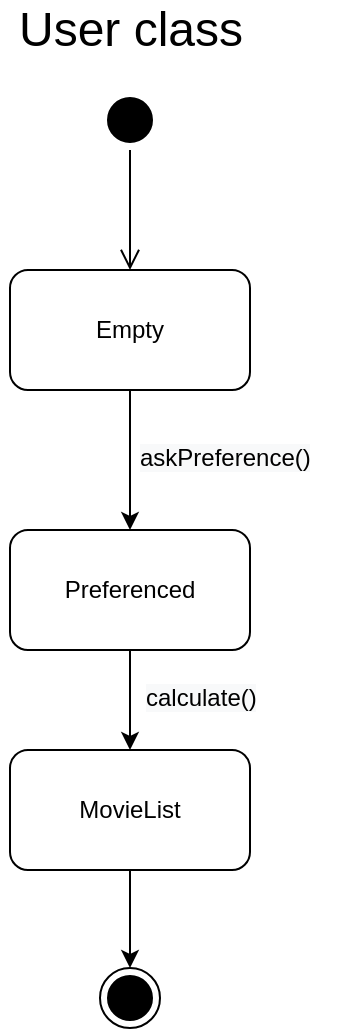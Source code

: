 <mxfile version="14.6.6" type="device" pages="3"><diagram id="JLu0gfOX7xaMHAZME9z_" name="Page-1"><mxGraphModel dx="977" dy="527" grid="1" gridSize="10" guides="1" tooltips="1" connect="1" arrows="1" fold="1" page="1" pageScale="1" pageWidth="827" pageHeight="1169" math="0" shadow="0"><root><mxCell id="0"/><mxCell id="1" parent="0"/><mxCell id="Tg82wD6R6CvKLoS5Acai-1" value="" style="ellipse;html=1;shape=startState;fillColor=#000000;" parent="1" vertex="1"><mxGeometry x="422" y="130" width="30" height="30" as="geometry"/></mxCell><mxCell id="Tg82wD6R6CvKLoS5Acai-2" value="" style="edgeStyle=orthogonalEdgeStyle;html=1;verticalAlign=bottom;endArrow=open;endSize=8;" parent="1" source="Tg82wD6R6CvKLoS5Acai-1" edge="1"><mxGeometry relative="1" as="geometry"><mxPoint x="437" y="220" as="targetPoint"/></mxGeometry></mxCell><mxCell id="Tg82wD6R6CvKLoS5Acai-7" value="Empty" style="rounded=1;whiteSpace=wrap;html=1;strokeColor=#000000;" parent="1" vertex="1"><mxGeometry x="377" y="220" width="120" height="60" as="geometry"/></mxCell><mxCell id="Tg82wD6R6CvKLoS5Acai-16" style="edgeStyle=orthogonalEdgeStyle;rounded=0;orthogonalLoop=1;jettySize=auto;html=1;exitX=0.5;exitY=1;exitDx=0;exitDy=0;entryX=0.5;entryY=0;entryDx=0;entryDy=0;strokeColor=#000000;" parent="1" source="Tg82wD6R6CvKLoS5Acai-11" target="Tg82wD6R6CvKLoS5Acai-15" edge="1"><mxGeometry relative="1" as="geometry"/></mxCell><mxCell id="Tg82wD6R6CvKLoS5Acai-11" value="Preferenced" style="rounded=1;whiteSpace=wrap;html=1;strokeColor=#000000;" parent="1" vertex="1"><mxGeometry x="377" y="350" width="120" height="60" as="geometry"/></mxCell><mxCell id="Tg82wD6R6CvKLoS5Acai-14" value="" style="endArrow=classic;html=1;strokeColor=#000000;entryX=0.5;entryY=0;entryDx=0;entryDy=0;exitX=0.5;exitY=1;exitDx=0;exitDy=0;" parent="1" source="Tg82wD6R6CvKLoS5Acai-7" target="Tg82wD6R6CvKLoS5Acai-11" edge="1"><mxGeometry width="50" height="50" relative="1" as="geometry"><mxPoint x="360" y="330" as="sourcePoint"/><mxPoint x="410" y="280" as="targetPoint"/></mxGeometry></mxCell><mxCell id="Tg82wD6R6CvKLoS5Acai-20" style="edgeStyle=orthogonalEdgeStyle;rounded=0;orthogonalLoop=1;jettySize=auto;html=1;exitX=0.5;exitY=1;exitDx=0;exitDy=0;entryX=0.5;entryY=0;entryDx=0;entryDy=0;strokeColor=#000000;" parent="1" source="Tg82wD6R6CvKLoS5Acai-15" target="Tg82wD6R6CvKLoS5Acai-19" edge="1"><mxGeometry relative="1" as="geometry"/></mxCell><mxCell id="Tg82wD6R6CvKLoS5Acai-15" value="MovieList" style="rounded=1;whiteSpace=wrap;html=1;strokeColor=#000000;" parent="1" vertex="1"><mxGeometry x="377" y="460" width="120" height="60" as="geometry"/></mxCell><mxCell id="Tg82wD6R6CvKLoS5Acai-17" value="&lt;span style=&quot;color: rgb(0 , 0 , 0) ; font-family: &amp;#34;helvetica&amp;#34; ; font-size: 12px ; font-style: normal ; font-weight: 400 ; letter-spacing: normal ; text-align: center ; text-indent: 0px ; text-transform: none ; word-spacing: 0px ; background-color: rgb(248 , 249 , 250) ; display: inline ; float: none&quot;&gt;askPreference()&lt;/span&gt;" style="text;whiteSpace=wrap;html=1;" parent="1" vertex="1"><mxGeometry x="440" y="300" width="100" height="30" as="geometry"/></mxCell><mxCell id="Tg82wD6R6CvKLoS5Acai-18" value="&lt;span style=&quot;color: rgb(0 , 0 , 0) ; font-family: &amp;#34;helvetica&amp;#34; ; font-size: 12px ; font-style: normal ; font-weight: 400 ; letter-spacing: normal ; text-align: center ; text-indent: 0px ; text-transform: none ; word-spacing: 0px ; background-color: rgb(248 , 249 , 250) ; display: inline ; float: none&quot;&gt;calculate()&lt;/span&gt;" style="text;whiteSpace=wrap;html=1;" parent="1" vertex="1"><mxGeometry x="443" y="420" width="100" height="30" as="geometry"/></mxCell><mxCell id="Tg82wD6R6CvKLoS5Acai-19" value="" style="ellipse;html=1;shape=endState;fillColor=#000000;" parent="1" vertex="1"><mxGeometry x="422" y="569" width="30" height="30" as="geometry"/></mxCell><mxCell id="Tg82wD6R6CvKLoS5Acai-21" value="User class" style="text;html=1;align=center;verticalAlign=middle;resizable=0;points=[];autosize=1;strokeColor=none;fontSize=24;" parent="1" vertex="1"><mxGeometry x="372" y="85" width="130" height="30" as="geometry"/></mxCell></root></mxGraphModel></diagram><diagram id="K_XgKVCn6kIniGL9kE0S" name="Page-2"><mxGraphModel dx="921" dy="867" grid="1" gridSize="10" guides="1" tooltips="1" connect="1" arrows="1" fold="1" page="1" pageScale="1" pageWidth="827" pageHeight="1169" math="0" shadow="0"><root><mxCell id="qRpAFmCsUt_9xOa_eeTv-0"/><mxCell id="qRpAFmCsUt_9xOa_eeTv-1" parent="qRpAFmCsUt_9xOa_eeTv-0"/><mxCell id="R5FSfqJNHsY4L7wArayZ-0" value="" style="ellipse;html=1;shape=startState;fillColor=#000000;" vertex="1" parent="qRpAFmCsUt_9xOa_eeTv-1"><mxGeometry x="422" y="130" width="30" height="30" as="geometry"/></mxCell><mxCell id="R5FSfqJNHsY4L7wArayZ-1" value="" style="edgeStyle=orthogonalEdgeStyle;html=1;verticalAlign=bottom;endArrow=open;endSize=8;" edge="1" parent="qRpAFmCsUt_9xOa_eeTv-1" source="R5FSfqJNHsY4L7wArayZ-0"><mxGeometry relative="1" as="geometry"><mxPoint x="437" y="220" as="targetPoint"/></mxGeometry></mxCell><mxCell id="R5FSfqJNHsY4L7wArayZ-2" value="Standby" style="rounded=1;whiteSpace=wrap;html=1;strokeColor=#000000;" vertex="1" parent="qRpAFmCsUt_9xOa_eeTv-1"><mxGeometry x="377" y="220" width="120" height="60" as="geometry"/></mxCell><mxCell id="R5FSfqJNHsY4L7wArayZ-3" style="edgeStyle=orthogonalEdgeStyle;rounded=0;orthogonalLoop=1;jettySize=auto;html=1;exitX=0.5;exitY=1;exitDx=0;exitDy=0;entryX=0.5;entryY=0;entryDx=0;entryDy=0;strokeColor=#000000;" edge="1" parent="qRpAFmCsUt_9xOa_eeTv-1" source="R5FSfqJNHsY4L7wArayZ-4" target="R5FSfqJNHsY4L7wArayZ-7"><mxGeometry relative="1" as="geometry"/></mxCell><mxCell id="R5FSfqJNHsY4L7wArayZ-4" value="DataReceived" style="rounded=1;whiteSpace=wrap;html=1;strokeColor=#000000;" vertex="1" parent="qRpAFmCsUt_9xOa_eeTv-1"><mxGeometry x="377" y="350" width="120" height="60" as="geometry"/></mxCell><mxCell id="R5FSfqJNHsY4L7wArayZ-5" value="" style="endArrow=classic;html=1;strokeColor=#000000;entryX=0.5;entryY=0;entryDx=0;entryDy=0;exitX=0.5;exitY=1;exitDx=0;exitDy=0;" edge="1" parent="qRpAFmCsUt_9xOa_eeTv-1" source="R5FSfqJNHsY4L7wArayZ-2" target="R5FSfqJNHsY4L7wArayZ-4"><mxGeometry width="50" height="50" relative="1" as="geometry"><mxPoint x="360" y="330" as="sourcePoint"/><mxPoint x="410" y="280" as="targetPoint"/></mxGeometry></mxCell><mxCell id="R5FSfqJNHsY4L7wArayZ-6" style="edgeStyle=orthogonalEdgeStyle;rounded=0;orthogonalLoop=1;jettySize=auto;html=1;exitX=0.5;exitY=1;exitDx=0;exitDy=0;entryX=0.5;entryY=0;entryDx=0;entryDy=0;strokeColor=#000000;" edge="1" parent="qRpAFmCsUt_9xOa_eeTv-1" source="R5FSfqJNHsY4L7wArayZ-7" target="R5FSfqJNHsY4L7wArayZ-10"><mxGeometry relative="1" as="geometry"/></mxCell><mxCell id="R5FSfqJNHsY4L7wArayZ-7" value="RecommendationList" style="rounded=1;whiteSpace=wrap;html=1;strokeColor=#000000;" vertex="1" parent="qRpAFmCsUt_9xOa_eeTv-1"><mxGeometry x="377" y="460" width="120" height="60" as="geometry"/></mxCell><mxCell id="R5FSfqJNHsY4L7wArayZ-8" value="&lt;span style=&quot;color: rgb(0 , 0 , 0) ; font-family: &amp;#34;helvetica&amp;#34; ; font-size: 12px ; font-style: normal ; font-weight: 400 ; letter-spacing: normal ; text-align: center ; text-indent: 0px ; text-transform: none ; word-spacing: 0px ; background-color: rgb(248 , 249 , 250) ; display: inline ; float: none&quot;&gt;calculate()&lt;/span&gt;" style="text;whiteSpace=wrap;html=1;" vertex="1" parent="qRpAFmCsUt_9xOa_eeTv-1"><mxGeometry x="440" y="300" width="100" height="30" as="geometry"/></mxCell><mxCell id="R5FSfqJNHsY4L7wArayZ-9" value="&lt;div style=&quot;text-align: center&quot;&gt;&lt;span&gt;&lt;font face=&quot;helvetica&quot;&gt;matching()&lt;/font&gt;&lt;/span&gt;&lt;/div&gt;" style="text;whiteSpace=wrap;html=1;" vertex="1" parent="qRpAFmCsUt_9xOa_eeTv-1"><mxGeometry x="443" y="420" width="100" height="30" as="geometry"/></mxCell><mxCell id="R5FSfqJNHsY4L7wArayZ-10" value="" style="ellipse;html=1;shape=endState;fillColor=#000000;" vertex="1" parent="qRpAFmCsUt_9xOa_eeTv-1"><mxGeometry x="422" y="569" width="30" height="30" as="geometry"/></mxCell><mxCell id="R5FSfqJNHsY4L7wArayZ-11" value="OverallCal class" style="text;html=1;align=center;verticalAlign=middle;resizable=0;points=[];autosize=1;strokeColor=none;fontSize=24;" vertex="1" parent="qRpAFmCsUt_9xOa_eeTv-1"><mxGeometry x="342" y="85" width="190" height="30" as="geometry"/></mxCell></root></mxGraphModel></diagram><diagram id="v0Gfnuo12p0JKTtaAKh4" name="Page-3"><mxGraphModel dx="921" dy="867" grid="1" gridSize="10" guides="1" tooltips="1" connect="1" arrows="1" fold="1" page="1" pageScale="1" pageWidth="827" pageHeight="1169" math="0" shadow="0"><root><mxCell id="erchfyIql9aFRN5LVXgp-0"/><mxCell id="erchfyIql9aFRN5LVXgp-1" parent="erchfyIql9aFRN5LVXgp-0"/><mxCell id="erchfyIql9aFRN5LVXgp-2" value="" style="ellipse;html=1;shape=startState;fillColor=#000000;" vertex="1" parent="erchfyIql9aFRN5LVXgp-1"><mxGeometry x="422" y="130" width="30" height="30" as="geometry"/></mxCell><mxCell id="erchfyIql9aFRN5LVXgp-3" value="" style="edgeStyle=orthogonalEdgeStyle;html=1;verticalAlign=bottom;endArrow=open;endSize=8;" edge="1" parent="erchfyIql9aFRN5LVXgp-1" source="erchfyIql9aFRN5LVXgp-2"><mxGeometry relative="1" as="geometry"><mxPoint x="437" y="220" as="targetPoint"/></mxGeometry></mxCell><mxCell id="erchfyIql9aFRN5LVXgp-4" value="Standby" style="rounded=1;whiteSpace=wrap;html=1;strokeColor=#000000;" vertex="1" parent="erchfyIql9aFRN5LVXgp-1"><mxGeometry x="377" y="220" width="120" height="60" as="geometry"/></mxCell><mxCell id="erchfyIql9aFRN5LVXgp-5" style="edgeStyle=orthogonalEdgeStyle;rounded=0;orthogonalLoop=1;jettySize=auto;html=1;exitX=0.5;exitY=1;exitDx=0;exitDy=0;entryX=0.5;entryY=0;entryDx=0;entryDy=0;strokeColor=#000000;" edge="1" parent="erchfyIql9aFRN5LVXgp-1" source="erchfyIql9aFRN5LVXgp-6" target="erchfyIql9aFRN5LVXgp-9"><mxGeometry relative="1" as="geometry"/></mxCell><mxCell id="erchfyIql9aFRN5LVXgp-6" value="GetMovieData" style="rounded=1;whiteSpace=wrap;html=1;strokeColor=#000000;" vertex="1" parent="erchfyIql9aFRN5LVXgp-1"><mxGeometry x="377" y="350" width="120" height="60" as="geometry"/></mxCell><mxCell id="erchfyIql9aFRN5LVXgp-7" value="" style="endArrow=classic;html=1;strokeColor=#000000;entryX=0.5;entryY=0;entryDx=0;entryDy=0;exitX=0.5;exitY=1;exitDx=0;exitDy=0;" edge="1" parent="erchfyIql9aFRN5LVXgp-1" source="erchfyIql9aFRN5LVXgp-4" target="erchfyIql9aFRN5LVXgp-6"><mxGeometry width="50" height="50" relative="1" as="geometry"><mxPoint x="360" y="330" as="sourcePoint"/><mxPoint x="410" y="280" as="targetPoint"/></mxGeometry></mxCell><mxCell id="erchfyIql9aFRN5LVXgp-8" style="edgeStyle=orthogonalEdgeStyle;rounded=0;orthogonalLoop=1;jettySize=auto;html=1;exitX=0.5;exitY=1;exitDx=0;exitDy=0;entryX=0.5;entryY=0;entryDx=0;entryDy=0;strokeColor=#000000;" edge="1" parent="erchfyIql9aFRN5LVXgp-1" source="erchfyIql9aFRN5LVXgp-9" target="erchfyIql9aFRN5LVXgp-12"><mxGeometry relative="1" as="geometry"/></mxCell><mxCell id="erchfyIql9aFRN5LVXgp-9" value="Display" style="rounded=1;whiteSpace=wrap;html=1;strokeColor=#000000;" vertex="1" parent="erchfyIql9aFRN5LVXgp-1"><mxGeometry x="377" y="460" width="120" height="60" as="geometry"/></mxCell><mxCell id="erchfyIql9aFRN5LVXgp-10" value="&lt;div style=&quot;text-align: center&quot;&gt;&lt;span&gt;&lt;font face=&quot;helvetica&quot;&gt;askPreferenceWindow()&lt;/font&gt;&lt;/span&gt;&lt;/div&gt;" style="text;whiteSpace=wrap;html=1;" vertex="1" parent="erchfyIql9aFRN5LVXgp-1"><mxGeometry x="440" y="300" width="100" height="30" as="geometry"/></mxCell><mxCell id="erchfyIql9aFRN5LVXgp-11" value="&lt;div style=&quot;text-align: center&quot;&gt;&lt;span&gt;&lt;font face=&quot;helvetica&quot;&gt;provideMovieInfo()&lt;/font&gt;&lt;/span&gt;&lt;/div&gt;" style="text;whiteSpace=wrap;html=1;" vertex="1" parent="erchfyIql9aFRN5LVXgp-1"><mxGeometry x="443" y="420" width="100" height="30" as="geometry"/></mxCell><mxCell id="erchfyIql9aFRN5LVXgp-12" value="" style="ellipse;html=1;shape=endState;fillColor=#000000;" vertex="1" parent="erchfyIql9aFRN5LVXgp-1"><mxGeometry x="422" y="569" width="30" height="30" as="geometry"/></mxCell><mxCell id="erchfyIql9aFRN5LVXgp-13" value="UI class" style="text;html=1;align=center;verticalAlign=middle;resizable=0;points=[];autosize=1;strokeColor=none;fontSize=24;" vertex="1" parent="erchfyIql9aFRN5LVXgp-1"><mxGeometry x="387" y="85" width="100" height="30" as="geometry"/></mxCell></root></mxGraphModel></diagram></mxfile>